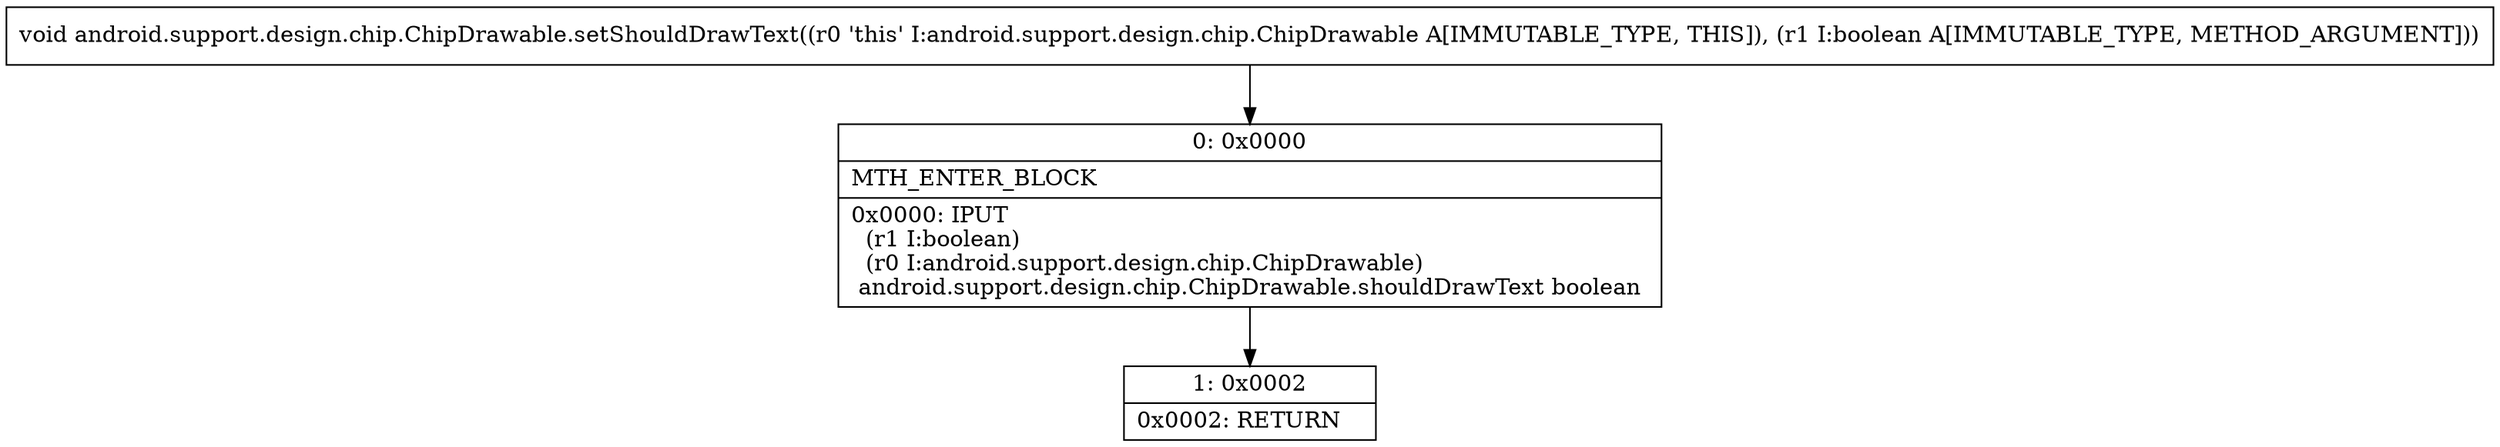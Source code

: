 digraph "CFG forandroid.support.design.chip.ChipDrawable.setShouldDrawText(Z)V" {
Node_0 [shape=record,label="{0\:\ 0x0000|MTH_ENTER_BLOCK\l|0x0000: IPUT  \l  (r1 I:boolean)\l  (r0 I:android.support.design.chip.ChipDrawable)\l android.support.design.chip.ChipDrawable.shouldDrawText boolean \l}"];
Node_1 [shape=record,label="{1\:\ 0x0002|0x0002: RETURN   \l}"];
MethodNode[shape=record,label="{void android.support.design.chip.ChipDrawable.setShouldDrawText((r0 'this' I:android.support.design.chip.ChipDrawable A[IMMUTABLE_TYPE, THIS]), (r1 I:boolean A[IMMUTABLE_TYPE, METHOD_ARGUMENT])) }"];
MethodNode -> Node_0;
Node_0 -> Node_1;
}

